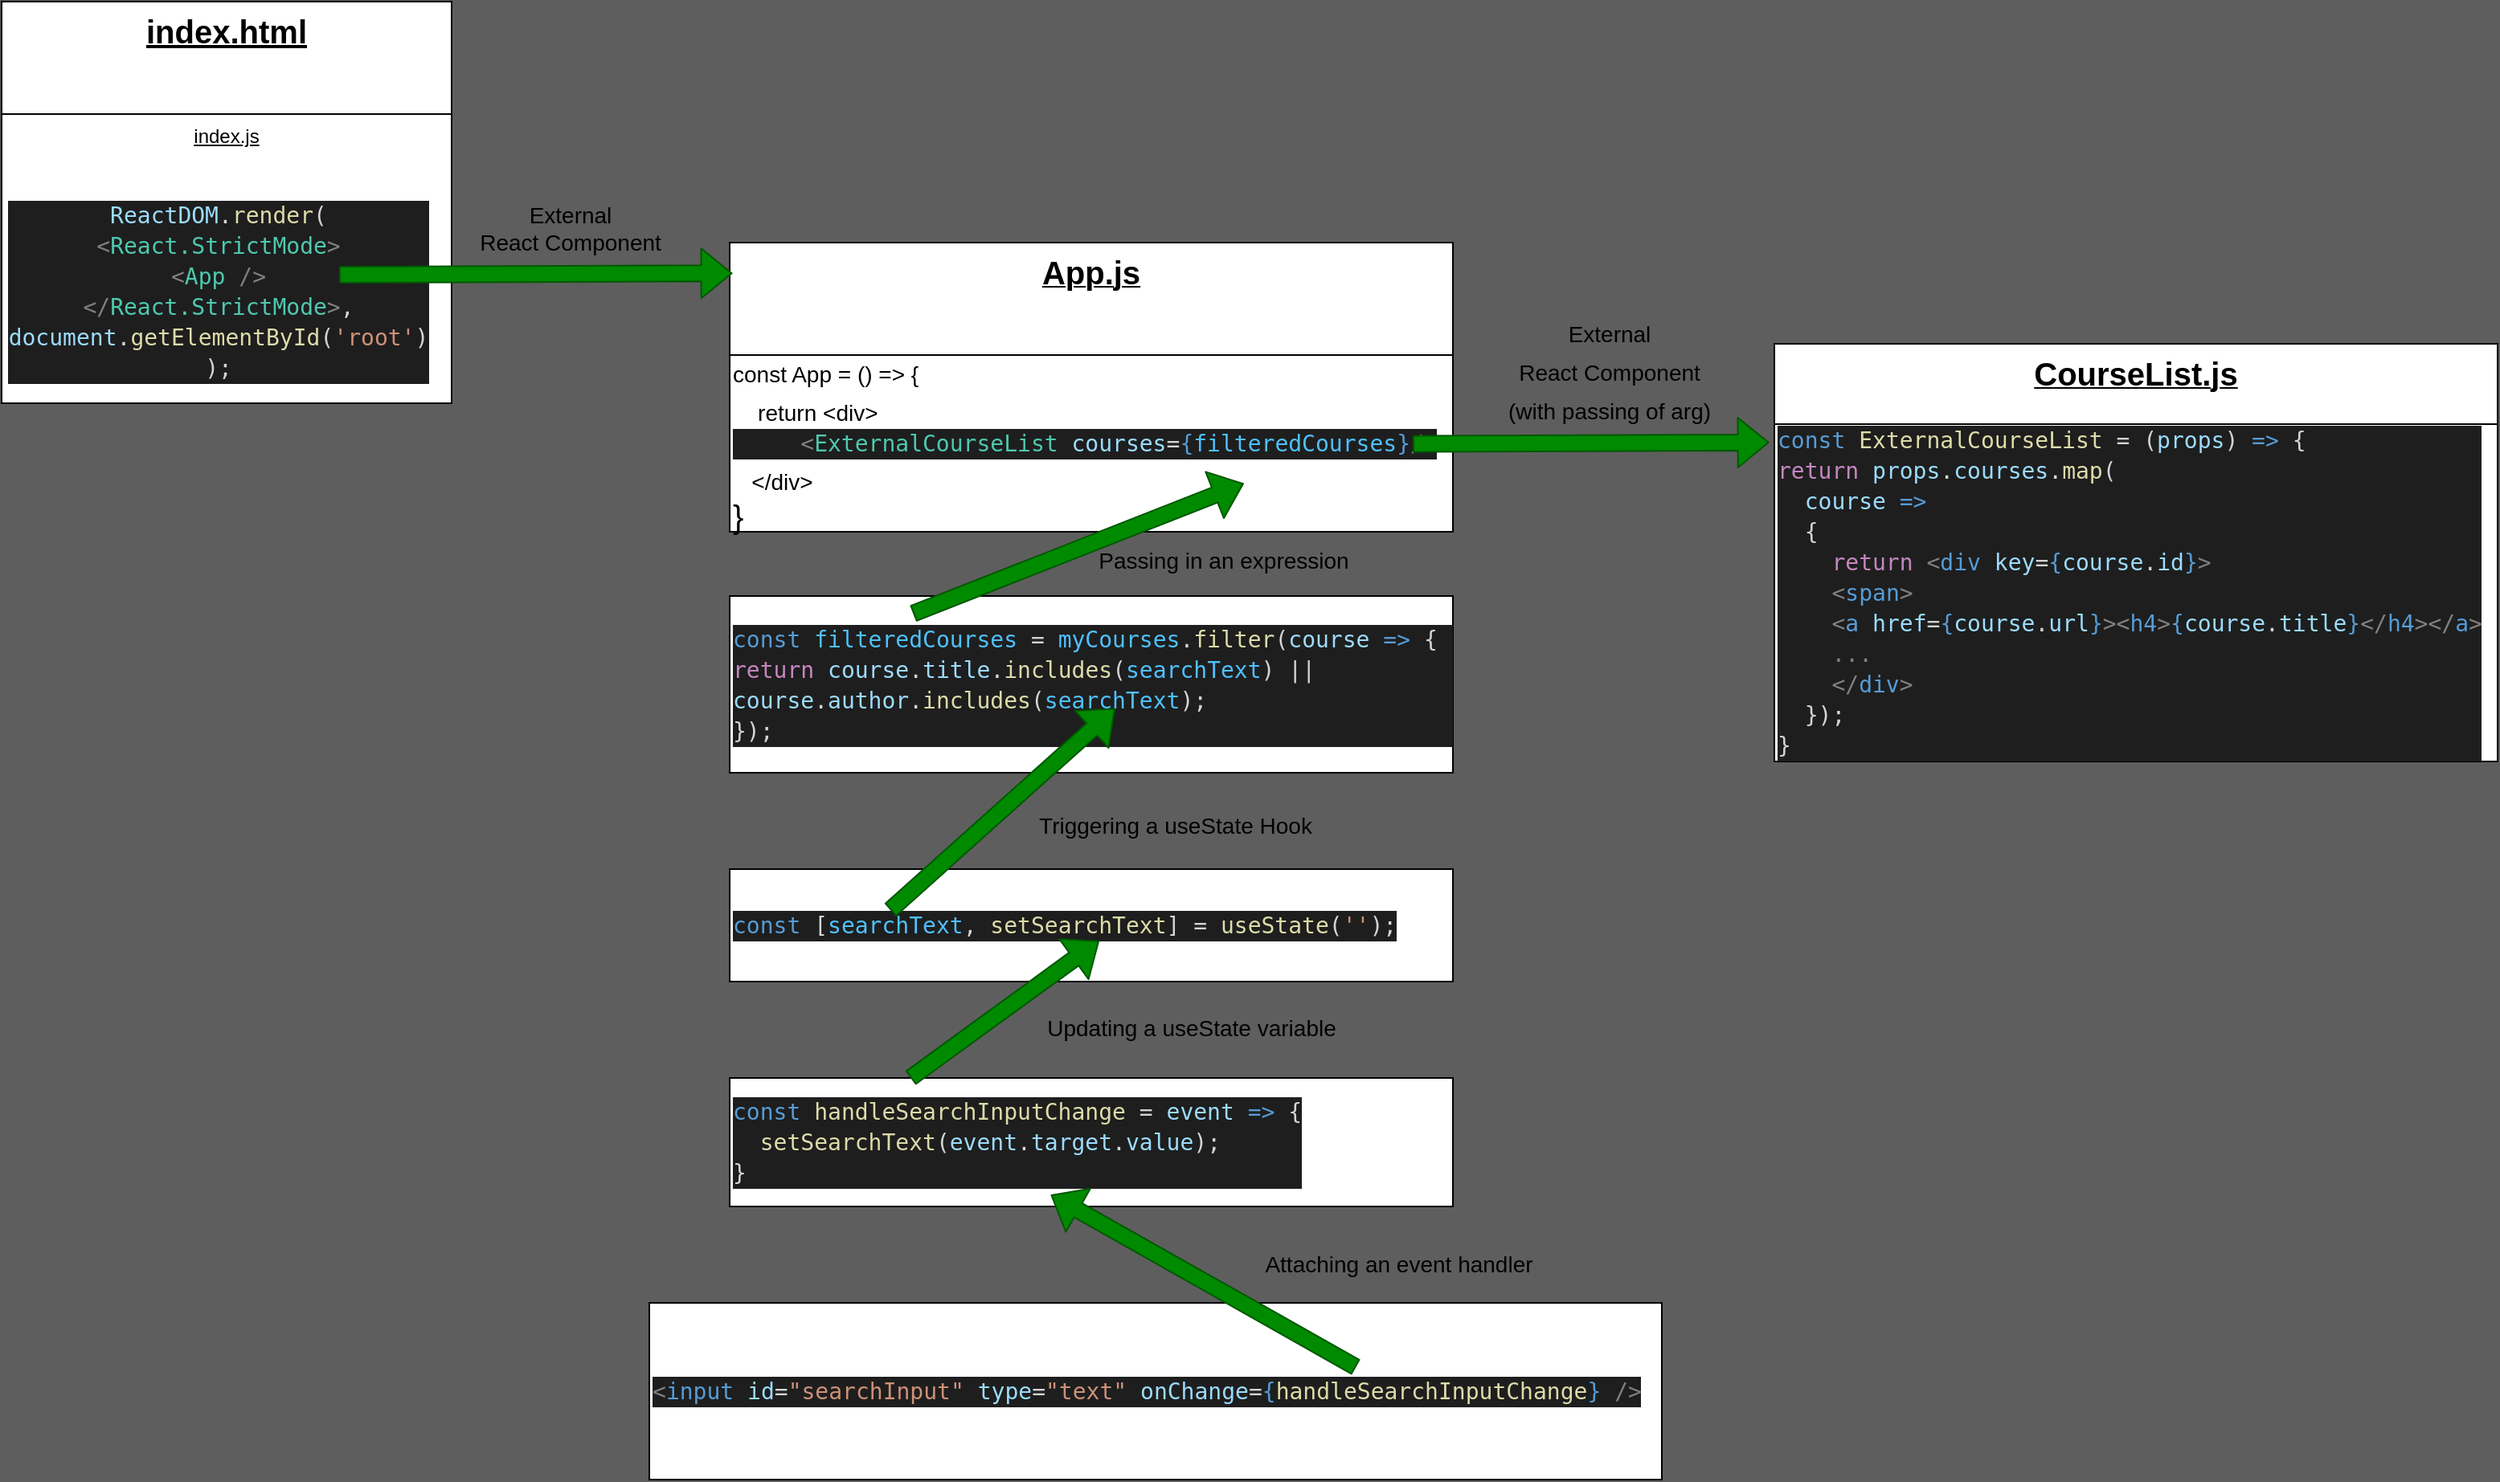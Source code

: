 <mxfile>
    <diagram id="XhxYUDU8VqfgVW95a9FP" name="Page-1">
        <mxGraphModel dx="1760" dy="570" grid="0" gridSize="10" guides="1" tooltips="1" connect="1" arrows="1" fold="1" page="0" pageScale="1" pageWidth="850" pageHeight="1100" background="#5E5E5E" math="0" shadow="0">
            <root>
                <mxCell id="0"/>
                <mxCell id="1" parent="0"/>
                <mxCell id="2" value="index.html" style="rounded=0;whiteSpace=wrap;html=1;verticalAlign=top;fontStyle=5;fontSize=20;" parent="1" vertex="1">
                    <mxGeometry x="97" y="130" width="280" height="250" as="geometry"/>
                </mxCell>
                <mxCell id="3" value="&lt;font style=&quot;font-size: 20px&quot;&gt;App.js&lt;br&gt;&lt;/font&gt;" style="rounded=0;whiteSpace=wrap;html=1;verticalAlign=top;fontStyle=5" parent="1" vertex="1">
                    <mxGeometry x="550" y="280" width="450" height="180" as="geometry"/>
                </mxCell>
                <mxCell id="4" value="index.js" style="rounded=0;whiteSpace=wrap;html=1;verticalAlign=top;fontStyle=4" parent="1" vertex="1">
                    <mxGeometry x="97" y="200" width="280" height="180" as="geometry"/>
                </mxCell>
                <mxCell id="5" value="&lt;div style=&quot;color: rgb(212 , 212 , 212) ; background-color: rgb(30 , 30 , 30) ; font-family: &amp;#34;droid sans mono&amp;#34; , monospace , monospace ; font-size: 14px ; line-height: 19px&quot;&gt;&lt;div&gt;&lt;span style=&quot;color: #9cdcfe&quot;&gt;ReactDOM&lt;/span&gt;.&lt;span style=&quot;color: #dcdcaa&quot;&gt;render&lt;/span&gt;(&lt;/div&gt;&lt;div&gt;  &lt;span style=&quot;color: #808080&quot;&gt;&amp;lt;&lt;/span&gt;&lt;span style=&quot;color: #4ec9b0&quot;&gt;React.StrictMode&lt;/span&gt;&lt;span style=&quot;color: #808080&quot;&gt;&amp;gt;&lt;/span&gt;&lt;/div&gt;&lt;div&gt;    &lt;span style=&quot;color: #808080&quot;&gt;&amp;lt;&lt;/span&gt;&lt;span style=&quot;color: #4ec9b0&quot;&gt;App&lt;/span&gt; &lt;span style=&quot;color: #808080&quot;&gt;/&amp;gt;&lt;/span&gt;&lt;/div&gt;&lt;div&gt;  &lt;span style=&quot;color: #808080&quot;&gt;&amp;lt;/&lt;/span&gt;&lt;span style=&quot;color: #4ec9b0&quot;&gt;React.StrictMode&lt;/span&gt;&lt;span style=&quot;color: #808080&quot;&gt;&amp;gt;&lt;/span&gt;,&lt;/div&gt;&lt;div&gt;  &lt;span style=&quot;color: #9cdcfe&quot;&gt;document&lt;/span&gt;.&lt;span style=&quot;color: #dcdcaa&quot;&gt;getElementById&lt;/span&gt;(&lt;span style=&quot;color: #ce9178&quot;&gt;'root'&lt;/span&gt;)&lt;/div&gt;&lt;div&gt;);&lt;/div&gt;&lt;/div&gt;" style="rounded=0;whiteSpace=wrap;html=1;" parent="1" vertex="1">
                    <mxGeometry x="147" y="270" width="170" height="80" as="geometry"/>
                </mxCell>
                <mxCell id="6" value="" style="shape=flexArrow;endArrow=classic;html=1;fontSize=20;exitX=0.941;exitY=0.375;exitDx=0;exitDy=0;exitPerimeter=0;entryX=0.004;entryY=0.106;entryDx=0;entryDy=0;entryPerimeter=0;fillColor=#008a00;strokeColor=#005700;" parent="1" source="5" target="3" edge="1">
                    <mxGeometry width="50" height="50" relative="1" as="geometry">
                        <mxPoint x="425" y="300" as="sourcePoint"/>
                        <mxPoint x="495" y="300" as="targetPoint"/>
                    </mxGeometry>
                </mxCell>
                <mxCell id="7" value="&lt;font style=&quot;font-size: 14px&quot;&gt;const App = () =&amp;gt; {&lt;br&gt;&amp;nbsp; &amp;nbsp; return &amp;lt;div&amp;gt;&lt;br&gt;&lt;/font&gt;&lt;div style=&quot;color: rgb(212 , 212 , 212) ; background-color: rgb(30 , 30 , 30) ; font-family: &amp;#34;droid sans mono&amp;#34; , monospace , monospace ; line-height: 19px ; font-size: 14px&quot;&gt;&lt;font style=&quot;font-size: 14px&quot;&gt;&lt;span style=&quot;color: #808080&quot;&gt;&amp;nbsp; &amp;nbsp; &amp;nbsp;&amp;lt;&lt;/span&gt;&lt;span style=&quot;color: #4ec9b0&quot;&gt;ExternalCourseList&lt;/span&gt; &lt;span style=&quot;color: #9cdcfe&quot;&gt;courses&lt;/span&gt;=&lt;span style=&quot;color: #569cd6&quot;&gt;{&lt;/span&gt;&lt;span style=&quot;color: #4fc1ff&quot;&gt;filteredCourses&lt;/span&gt;&lt;span style=&quot;color: #569cd6&quot;&gt;}&lt;/span&gt;&lt;span style=&quot;color: #808080&quot;&gt;/&amp;gt;&lt;/span&gt;&lt;/font&gt;&lt;/div&gt;&lt;font style=&quot;font-size: 14px&quot;&gt;&amp;nbsp; &amp;nbsp;&amp;lt;/div&amp;gt;&lt;br&gt;&lt;/font&gt;}" style="rounded=0;whiteSpace=wrap;html=1;fontSize=20;align=left;" parent="1" vertex="1">
                    <mxGeometry x="550" y="350" width="450" height="110" as="geometry"/>
                </mxCell>
                <mxCell id="9" value="&lt;font style=&quot;font-size: 20px&quot;&gt;CourseList.js&lt;/font&gt;" style="rounded=0;whiteSpace=wrap;html=1;verticalAlign=top;fontStyle=5" parent="1" vertex="1">
                    <mxGeometry x="1200" y="343" width="450" height="260" as="geometry"/>
                </mxCell>
                <mxCell id="10" value="&lt;div style=&quot;background-color: rgb(30 , 30 , 30) ; font-family: &amp;#34;droid sans mono&amp;#34; , monospace , monospace ; font-size: 14px ; line-height: 19px&quot;&gt;&lt;div style=&quot;color: rgb(212 , 212 , 212)&quot;&gt;&lt;span style=&quot;color: #569cd6&quot;&gt;const&lt;/span&gt; &lt;span style=&quot;color: #dcdcaa&quot;&gt;ExternalCourseList&lt;/span&gt; = (&lt;span style=&quot;color: #9cdcfe&quot;&gt;props&lt;/span&gt;) &lt;span style=&quot;color: #569cd6&quot;&gt;=&amp;gt;&lt;/span&gt; {&lt;/div&gt;&lt;div style=&quot;color: rgb(212 , 212 , 212)&quot;&gt;    &lt;span style=&quot;color: #c586c0&quot;&gt;return&lt;/span&gt; &lt;span style=&quot;color: #9cdcfe&quot;&gt;props&lt;/span&gt;.&lt;span style=&quot;color: #9cdcfe&quot;&gt;courses&lt;/span&gt;.&lt;span style=&quot;color: #dcdcaa&quot;&gt;map&lt;/span&gt;(&lt;/div&gt;&lt;div style=&quot;color: rgb(212 , 212 , 212)&quot;&gt;&lt;span style=&quot;color: rgb(156 , 220 , 254)&quot;&gt;&amp;nbsp; course&lt;/span&gt; &lt;span style=&quot;color: rgb(86 , 156 , 214)&quot;&gt;=&amp;gt;&lt;/span&gt;&lt;br&gt;&lt;/div&gt;&lt;div style=&quot;color: rgb(212 , 212 , 212)&quot;&gt;&amp;nbsp; {&lt;/div&gt;&lt;div style=&quot;color: rgb(212 , 212 , 212)&quot;&gt;&lt;span style=&quot;color: #c586c0&quot;&gt;&amp;nbsp; &amp;nbsp; return&lt;/span&gt; &lt;span style=&quot;color: #808080&quot;&gt;&amp;lt;&lt;/span&gt;&lt;span style=&quot;color: #569cd6&quot;&gt;div&lt;/span&gt; &lt;span style=&quot;color: #9cdcfe&quot;&gt;key&lt;/span&gt;=&lt;span style=&quot;color: #569cd6&quot;&gt;{&lt;/span&gt;&lt;span style=&quot;color: #9cdcfe&quot;&gt;course&lt;/span&gt;.&lt;span style=&quot;color: #9cdcfe&quot;&gt;id&lt;/span&gt;&lt;span style=&quot;color: #569cd6&quot;&gt;}&lt;/span&gt;&lt;span style=&quot;color: #808080&quot;&gt;&amp;gt;&lt;/span&gt;&lt;/div&gt;&lt;div style=&quot;color: rgb(212 , 212 , 212)&quot;&gt;&lt;span style=&quot;color: #808080&quot;&gt;&amp;nbsp; &amp;nbsp; &amp;lt;&lt;/span&gt;&lt;span style=&quot;color: #569cd6&quot;&gt;span&lt;/span&gt;&lt;span style=&quot;color: #808080&quot;&gt;&amp;gt;&lt;/span&gt;&lt;/div&gt;&lt;div style=&quot;color: rgb(212 , 212 , 212)&quot;&gt;&lt;span style=&quot;color: #808080&quot;&gt;&amp;nbsp; &amp;nbsp; &amp;lt;&lt;/span&gt;&lt;span style=&quot;color: #569cd6&quot;&gt;a&lt;/span&gt; &lt;span style=&quot;color: #9cdcfe&quot;&gt;href&lt;/span&gt;=&lt;span style=&quot;color: #569cd6&quot;&gt;{&lt;/span&gt;&lt;span style=&quot;color: #9cdcfe&quot;&gt;course&lt;/span&gt;.&lt;span style=&quot;color: #9cdcfe&quot;&gt;url&lt;/span&gt;&lt;span style=&quot;color: #569cd6&quot;&gt;}&lt;/span&gt;&lt;span style=&quot;color: #808080&quot;&gt;&amp;gt;&amp;lt;&lt;/span&gt;&lt;span style=&quot;color: #569cd6&quot;&gt;h4&lt;/span&gt;&lt;span style=&quot;color: #808080&quot;&gt;&amp;gt;&lt;/span&gt;&lt;span style=&quot;color: #569cd6&quot;&gt;{&lt;/span&gt;&lt;span style=&quot;color: #9cdcfe&quot;&gt;course&lt;/span&gt;.&lt;span style=&quot;color: #9cdcfe&quot;&gt;title&lt;/span&gt;&lt;span style=&quot;color: #569cd6&quot;&gt;}&lt;/span&gt;&lt;span style=&quot;color: #808080&quot;&gt;&amp;lt;/&lt;/span&gt;&lt;span style=&quot;color: #569cd6&quot;&gt;h4&lt;/span&gt;&lt;span style=&quot;color: #808080&quot;&gt;&amp;gt;&amp;lt;/&lt;/span&gt;&lt;span style=&quot;color: #569cd6&quot;&gt;a&lt;/span&gt;&lt;span style=&quot;color: #808080&quot;&gt;&amp;gt;&lt;/span&gt;&lt;/div&gt;&lt;div&gt;&lt;font color=&quot;#808080&quot;&gt;&amp;nbsp; &amp;nbsp; ...&lt;/font&gt;&lt;/div&gt;&lt;div style=&quot;color: rgb(212 , 212 , 212)&quot;&gt;&lt;span style=&quot;color: #808080&quot;&gt;&amp;nbsp; &amp;nbsp; &amp;lt;/&lt;/span&gt;&lt;span style=&quot;color: #569cd6&quot;&gt;div&lt;/span&gt;&lt;span style=&quot;color: #808080&quot;&gt;&amp;gt;&lt;/span&gt;&lt;/div&gt;&lt;div style=&quot;color: rgb(212 , 212 , 212)&quot;&gt;&amp;nbsp; });&lt;/div&gt;&lt;div style=&quot;color: rgb(212 , 212 , 212)&quot;&gt;  }&lt;/div&gt;&lt;/div&gt;" style="rounded=0;whiteSpace=wrap;html=1;fontSize=20;align=left;" parent="1" vertex="1">
                    <mxGeometry x="1200" y="393" width="450" height="210" as="geometry"/>
                </mxCell>
                <mxCell id="11" value="" style="shape=flexArrow;endArrow=classic;html=1;fontSize=20;exitX=0.941;exitY=0.375;exitDx=0;exitDy=0;exitPerimeter=0;entryX=0.004;entryY=0.106;entryDx=0;entryDy=0;entryPerimeter=0;fillColor=#008a00;strokeColor=#005700;" parent="1" edge="1">
                    <mxGeometry width="50" height="50" relative="1" as="geometry">
                        <mxPoint x="975" y="405.33" as="sourcePoint"/>
                        <mxPoint x="1196.83" y="404.41" as="targetPoint"/>
                    </mxGeometry>
                </mxCell>
                <mxCell id="12" value="&lt;div style=&quot;color: rgb(212 , 212 , 212) ; background-color: rgb(30 , 30 , 30) ; font-family: &amp;#34;droid sans mono&amp;#34; , monospace , monospace ; font-size: 14px ; line-height: 19px&quot;&gt;&lt;div&gt;  &lt;span style=&quot;color: #569cd6&quot;&gt;const&lt;/span&gt; &lt;span style=&quot;color: #4fc1ff&quot;&gt;filteredCourses&lt;/span&gt; = &lt;span style=&quot;color: #4fc1ff&quot;&gt;myCourses&lt;/span&gt;.&lt;span style=&quot;color: #dcdcaa&quot;&gt;filter&lt;/span&gt;(&lt;span style=&quot;color: #9cdcfe&quot;&gt;course&lt;/span&gt; &lt;span style=&quot;color: #569cd6&quot;&gt;=&amp;gt;&lt;/span&gt; {&lt;/div&gt;&lt;div&gt;    &lt;span style=&quot;color: #c586c0&quot;&gt;return&lt;/span&gt; &lt;span style=&quot;color: #9cdcfe&quot;&gt;course&lt;/span&gt;.&lt;span style=&quot;color: #9cdcfe&quot;&gt;title&lt;/span&gt;.&lt;span style=&quot;color: #dcdcaa&quot;&gt;includes&lt;/span&gt;(&lt;span style=&quot;color: #4fc1ff&quot;&gt;searchText&lt;/span&gt;) || &lt;span style=&quot;color: #9cdcfe&quot;&gt;course&lt;/span&gt;.&lt;span style=&quot;color: #9cdcfe&quot;&gt;author&lt;/span&gt;.&lt;span style=&quot;color: #dcdcaa&quot;&gt;includes&lt;/span&gt;(&lt;span style=&quot;color: #4fc1ff&quot;&gt;searchText&lt;/span&gt;);&lt;/div&gt;&lt;div&gt;  });&lt;/div&gt;&lt;/div&gt;" style="rounded=0;whiteSpace=wrap;html=1;fontSize=20;align=left;" vertex="1" parent="1">
                    <mxGeometry x="550" y="500" width="450" height="110" as="geometry"/>
                </mxCell>
                <mxCell id="13" value="" style="shape=flexArrow;endArrow=classic;html=1;fontSize=20;exitX=0.941;exitY=0.375;exitDx=0;exitDy=0;exitPerimeter=0;entryX=0.711;entryY=0.727;entryDx=0;entryDy=0;entryPerimeter=0;fillColor=#008a00;strokeColor=#005700;" edge="1" parent="1" target="7">
                    <mxGeometry width="50" height="50" relative="1" as="geometry">
                        <mxPoint x="664.09" y="510.92" as="sourcePoint"/>
                        <mxPoint x="885.92" y="510.0" as="targetPoint"/>
                    </mxGeometry>
                </mxCell>
                <mxCell id="14" value="&lt;div style=&quot;color: rgb(212 , 212 , 212) ; background-color: rgb(30 , 30 , 30) ; font-family: &amp;#34;droid sans mono&amp;#34; , monospace , monospace ; font-size: 14px ; line-height: 19px&quot;&gt;&lt;div style=&quot;font-family: &amp;#34;droid sans mono&amp;#34; , monospace , monospace ; line-height: 19px&quot;&gt;&lt;div&gt;  &lt;span style=&quot;color: #569cd6&quot;&gt;const&lt;/span&gt; &lt;span style=&quot;color: #dcdcaa&quot;&gt;handleSearchInputChange&lt;/span&gt; = &lt;span style=&quot;color: #9cdcfe&quot;&gt;event&lt;/span&gt; &lt;span style=&quot;color: #569cd6&quot;&gt;=&amp;gt;&lt;/span&gt; {&lt;/div&gt;&lt;div&gt;&lt;span style=&quot;color: rgb(220 , 220 , 170)&quot;&gt;&amp;nbsp; setSearchText&lt;/span&gt;(&lt;span style=&quot;color: rgb(156 , 220 , 254)&quot;&gt;event&lt;/span&gt;.&lt;span style=&quot;color: rgb(156 , 220 , 254)&quot;&gt;target&lt;/span&gt;.&lt;span style=&quot;color: rgb(156 , 220 , 254)&quot;&gt;value&lt;/span&gt;);&lt;br&gt;&lt;/div&gt;&lt;div&gt;  }&lt;/div&gt;&lt;/div&gt;&lt;/div&gt;" style="rounded=0;whiteSpace=wrap;html=1;fontSize=20;align=left;" vertex="1" parent="1">
                    <mxGeometry x="550" y="800" width="450" height="80" as="geometry"/>
                </mxCell>
                <mxCell id="16" value="&lt;div style=&quot;color: rgb(212 , 212 , 212) ; background-color: rgb(30 , 30 , 30) ; font-family: &amp;#34;droid sans mono&amp;#34; , monospace , monospace ; font-size: 14px ; line-height: 19px&quot;&gt;&lt;div style=&quot;font-family: &amp;#34;droid sans mono&amp;#34; , monospace , monospace ; line-height: 19px&quot;&gt;&lt;div style=&quot;font-family: &amp;#34;droid sans mono&amp;#34; , monospace , monospace ; line-height: 19px&quot;&gt;&lt;span style=&quot;color: #569cd6&quot;&gt;const&lt;/span&gt; [&lt;span style=&quot;color: #4fc1ff&quot;&gt;searchText&lt;/span&gt;, &lt;span style=&quot;color: #dcdcaa&quot;&gt;setSearchText&lt;/span&gt;] = &lt;span style=&quot;color: #dcdcaa&quot;&gt;useState&lt;/span&gt;(&lt;span style=&quot;color: #ce9178&quot;&gt;''&lt;/span&gt;);&lt;/div&gt;&lt;/div&gt;&lt;/div&gt;" style="rounded=0;whiteSpace=wrap;html=1;fontSize=20;align=left;" vertex="1" parent="1">
                    <mxGeometry x="550" y="670" width="450" height="70" as="geometry"/>
                </mxCell>
                <mxCell id="15" value="" style="shape=flexArrow;endArrow=classic;html=1;fontSize=20;entryX=0.511;entryY=0.636;entryDx=0;entryDy=0;entryPerimeter=0;fillColor=#008a00;strokeColor=#005700;exitX=0.25;exitY=0;exitDx=0;exitDy=0;" edge="1" parent="1" source="14" target="16">
                    <mxGeometry width="50" height="50" relative="1" as="geometry">
                        <mxPoint x="680" y="790" as="sourcePoint"/>
                        <mxPoint x="805.86" y="569.05" as="targetPoint"/>
                    </mxGeometry>
                </mxCell>
                <mxCell id="17" value="" style="shape=flexArrow;endArrow=classic;html=1;fontSize=20;exitX=0.222;exitY=0.364;exitDx=0;exitDy=0;exitPerimeter=0;entryX=0.533;entryY=0.636;entryDx=0;entryDy=0;entryPerimeter=0;fillColor=#008a00;strokeColor=#005700;" edge="1" parent="1" source="16" target="12">
                    <mxGeometry width="50" height="50" relative="1" as="geometry">
                        <mxPoint x="650" y="830.05" as="sourcePoint"/>
                        <mxPoint x="789.95" y="709.96" as="targetPoint"/>
                    </mxGeometry>
                </mxCell>
                <mxCell id="18" value="&lt;div style=&quot;color: rgb(212 , 212 , 212) ; background-color: rgb(30 , 30 , 30) ; font-family: &amp;#34;droid sans mono&amp;#34; , monospace , monospace ; font-size: 14px ; line-height: 19px&quot;&gt;&lt;div style=&quot;font-family: &amp;#34;droid sans mono&amp;#34; , monospace , monospace ; line-height: 19px&quot;&gt;&lt;div style=&quot;font-family: &amp;#34;droid sans mono&amp;#34; , monospace , monospace ; line-height: 19px&quot;&gt;&lt;span style=&quot;color: #808080&quot;&gt;&amp;lt;&lt;/span&gt;&lt;span style=&quot;color: #569cd6&quot;&gt;input&lt;/span&gt; &lt;span style=&quot;color: #9cdcfe&quot;&gt;id&lt;/span&gt;=&lt;span style=&quot;color: #ce9178&quot;&gt;&quot;searchInput&quot;&lt;/span&gt; &lt;span style=&quot;color: #9cdcfe&quot;&gt;type&lt;/span&gt;=&lt;span style=&quot;color: #ce9178&quot;&gt;&quot;text&quot;&lt;/span&gt; &lt;span style=&quot;color: #9cdcfe&quot;&gt;onChange&lt;/span&gt;=&lt;span style=&quot;color: #569cd6&quot;&gt;{&lt;/span&gt;&lt;span style=&quot;color: #dcdcaa&quot;&gt;handleSearchInputChange&lt;/span&gt;&lt;span style=&quot;color: #569cd6&quot;&gt;}&lt;/span&gt; &lt;span style=&quot;color: #808080&quot;&gt;/&amp;gt;&lt;/span&gt;&lt;/div&gt;&lt;/div&gt;&lt;/div&gt;" style="rounded=0;whiteSpace=wrap;html=1;fontSize=20;align=left;" vertex="1" parent="1">
                    <mxGeometry x="500" y="940" width="630" height="110" as="geometry"/>
                </mxCell>
                <mxCell id="19" value="" style="shape=flexArrow;endArrow=classic;html=1;fontSize=20;exitX=0.698;exitY=0.364;exitDx=0;exitDy=0;exitPerimeter=0;fillColor=#008a00;strokeColor=#005700;entryX=0.444;entryY=0.909;entryDx=0;entryDy=0;entryPerimeter=0;" edge="1" parent="1" source="18" target="14">
                    <mxGeometry width="50" height="50" relative="1" as="geometry">
                        <mxPoint x="650" y="830.05" as="sourcePoint"/>
                        <mxPoint x="540" y="810" as="targetPoint"/>
                    </mxGeometry>
                </mxCell>
                <mxCell id="20" value="External&lt;br style=&quot;font-size: 14px;&quot;&gt;React Component" style="text;html=1;strokeColor=none;fillColor=none;align=center;verticalAlign=middle;whiteSpace=wrap;rounded=0;fontSize=14;" vertex="1" parent="1">
                    <mxGeometry x="388" y="256" width="126" height="30" as="geometry"/>
                </mxCell>
                <mxCell id="21" value="&lt;font style=&quot;font-size: 14px&quot;&gt;External&lt;br&gt;React Component&lt;br&gt;(with passing of arg)&lt;/font&gt;" style="text;html=1;strokeColor=none;fillColor=none;align=center;verticalAlign=middle;whiteSpace=wrap;rounded=0;fontSize=20;" vertex="1" parent="1">
                    <mxGeometry x="1030" y="343" width="135" height="30" as="geometry"/>
                </mxCell>
                <mxCell id="22" value="&lt;span style=&quot;font-size: 14px&quot;&gt;Passing in an expression&lt;/span&gt;" style="text;html=1;strokeColor=none;fillColor=none;align=center;verticalAlign=middle;whiteSpace=wrap;rounded=0;fontSize=20;" vertex="1" parent="1">
                    <mxGeometry x="752" y="460" width="211" height="30" as="geometry"/>
                </mxCell>
                <mxCell id="23" value="&lt;span style=&quot;font-size: 14px&quot;&gt;Triggering a useState Hook&lt;/span&gt;" style="text;html=1;strokeColor=none;fillColor=none;align=center;verticalAlign=middle;whiteSpace=wrap;rounded=0;fontSize=20;" vertex="1" parent="1">
                    <mxGeometry x="722" y="625" width="211" height="30" as="geometry"/>
                </mxCell>
                <mxCell id="24" value="&lt;span style=&quot;font-size: 14px&quot;&gt;Updating a useState variable&lt;/span&gt;" style="text;html=1;strokeColor=none;fillColor=none;align=center;verticalAlign=middle;whiteSpace=wrap;rounded=0;fontSize=20;" vertex="1" parent="1">
                    <mxGeometry x="732" y="751" width="211" height="30" as="geometry"/>
                </mxCell>
                <mxCell id="25" value="&lt;span style=&quot;font-size: 14px&quot;&gt;Attaching an event handler&lt;/span&gt;" style="text;html=1;strokeColor=none;fillColor=none;align=center;verticalAlign=middle;whiteSpace=wrap;rounded=0;fontSize=20;" vertex="1" parent="1">
                    <mxGeometry x="861" y="898" width="211" height="30" as="geometry"/>
                </mxCell>
            </root>
        </mxGraphModel>
    </diagram>
</mxfile>